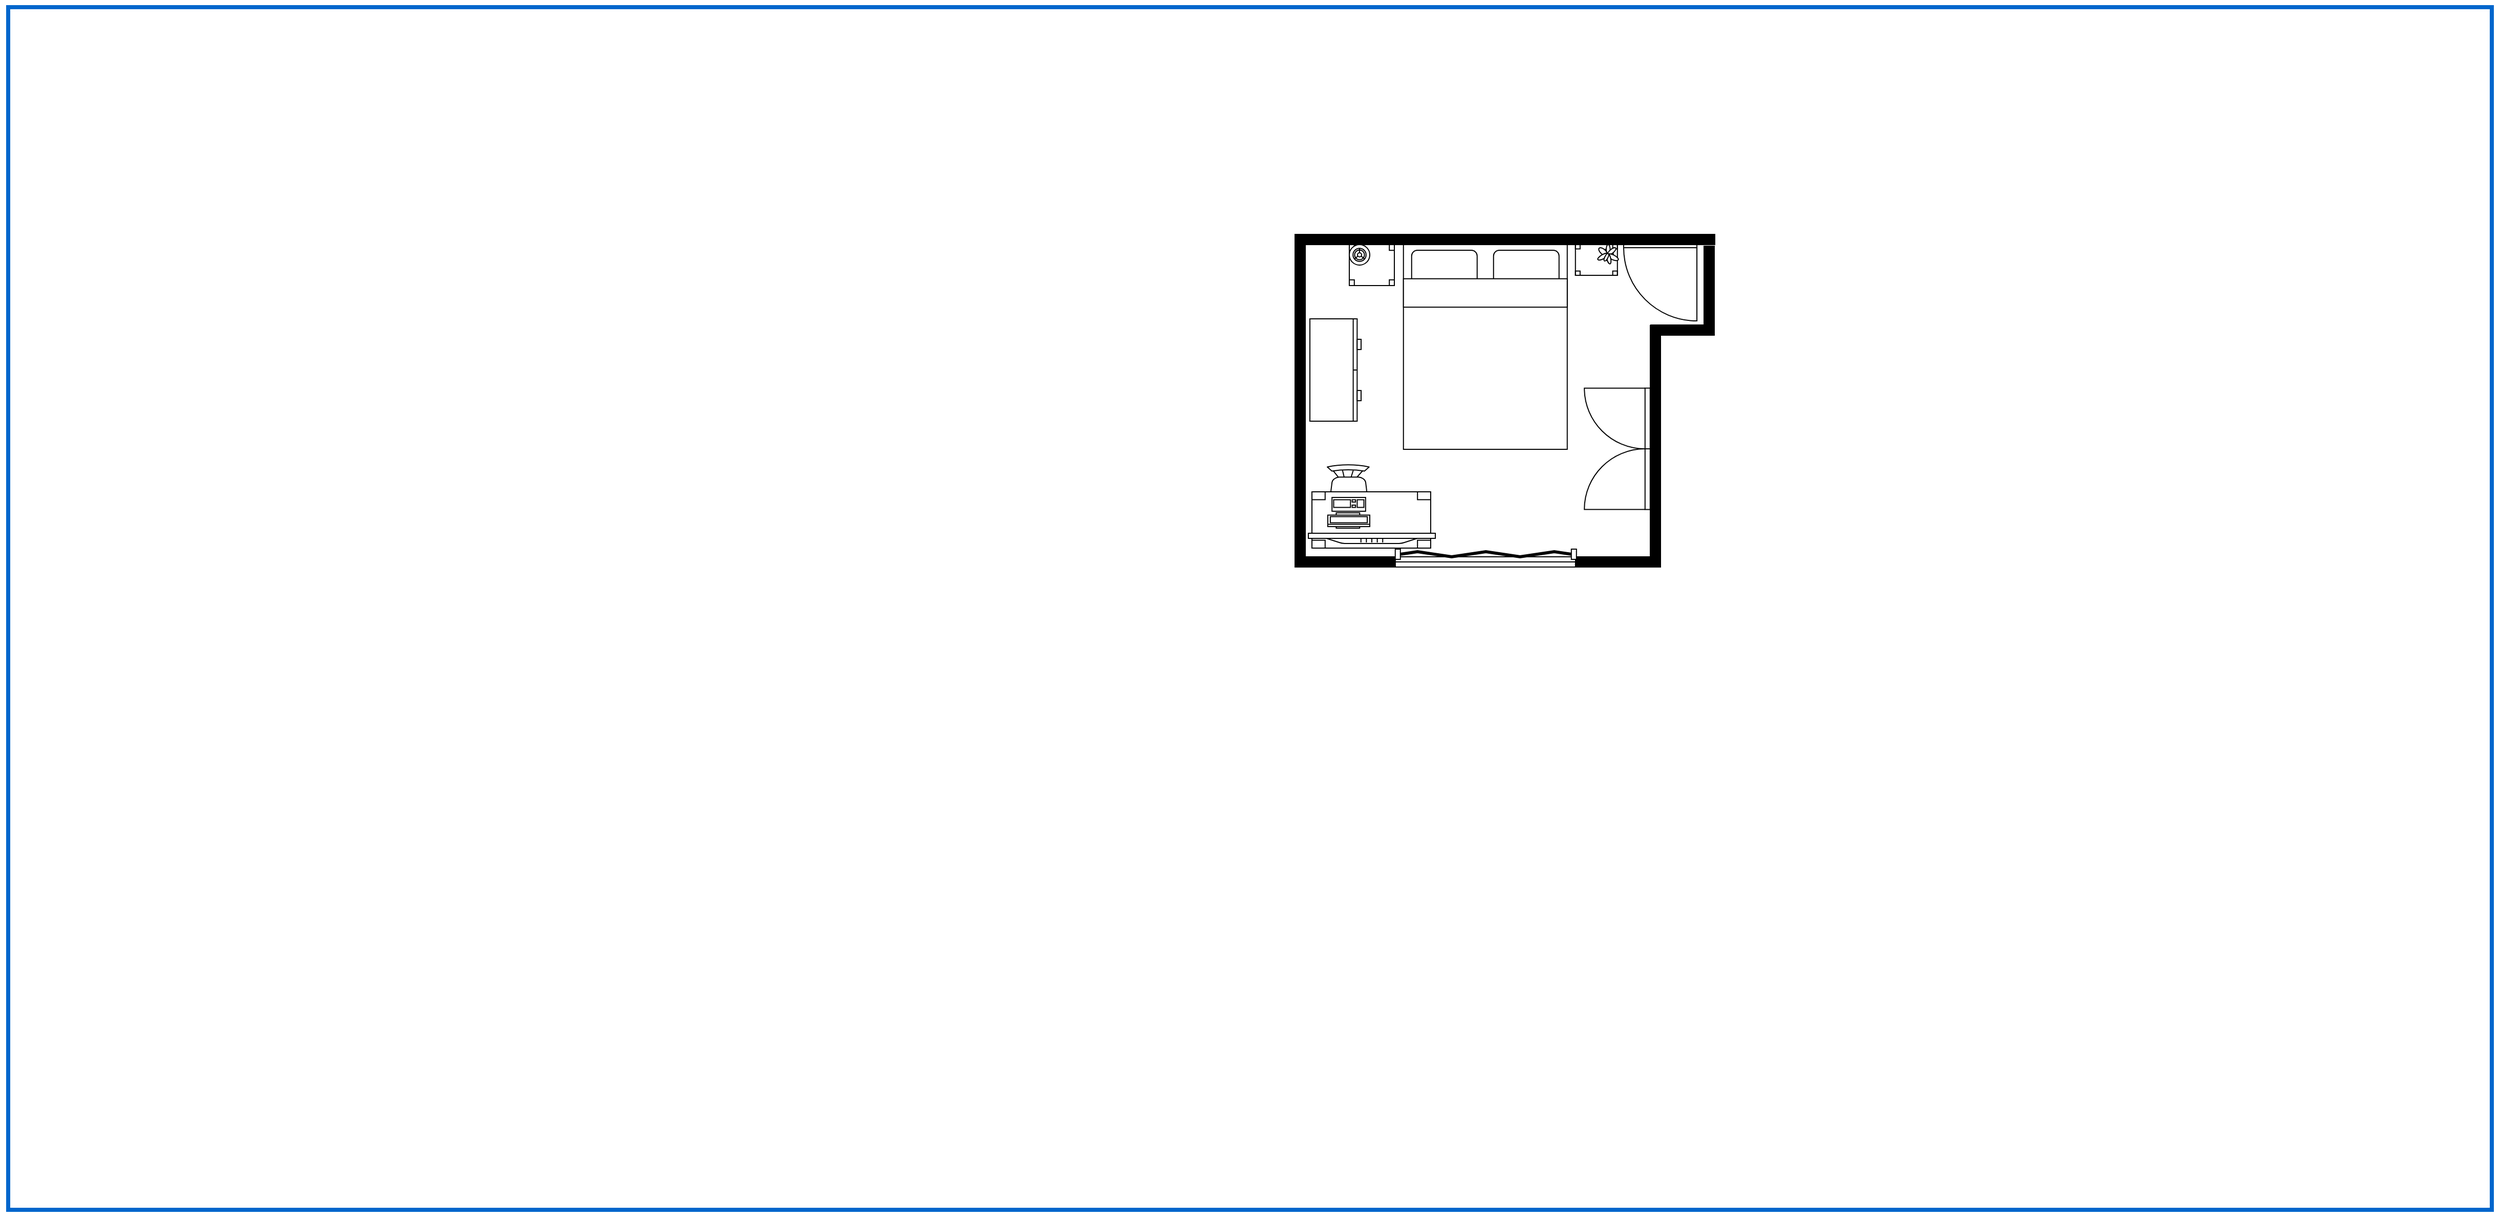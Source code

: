 <mxfile version="15.2.5" type="github">
  <diagram name="Page-1" id="4bd5d27a-524c-7e24-5d5f-89a86ee4fca1">
    <mxGraphModel dx="599" dy="335" grid="1" gridSize="10" guides="1" tooltips="1" connect="1" arrows="1" fold="1" page="1" pageScale="1" pageWidth="1100" pageHeight="850" background="none" math="0" shadow="0">
      <root>
        <mxCell id="0" />
        <mxCell id="1" parent="0" />
        <mxCell id="ZD0zLHsQKjvXVtaJzy_r-38" value="" style="verticalLabelPosition=bottom;html=1;verticalAlign=top;align=center;shape=mxgraph.floorplan.chair;strokeWidth=1;rotation=90;direction=north;" vertex="1" parent="1">
          <mxGeometry x="1695" y="710" width="52" height="41" as="geometry" />
        </mxCell>
        <mxCell id="4fd38086c27adbb9-1" value="" style="line;strokeWidth=4;html=1;perimeter=backbonePerimeter;points=[];outlineConnect=0;rounded=1;shadow=0;comic=0;fillColor=none;fontFamily=Verdana;fontSize=28;fontColor=#6881B3;align=center;strokeColor=#0066CC;" parent="1" vertex="1">
          <mxGeometry x="410" y="253" width="2430" height="10" as="geometry" />
        </mxCell>
        <mxCell id="4fd38086c27adbb9-3" value="" style="line;strokeWidth=4;direction=south;html=1;rounded=1;shadow=0;comic=0;labelBackgroundColor=#ffffff;fillColor=none;fontFamily=Verdana;fontSize=28;fontColor=#6881B3;strokeColor=#0066CC;" parent="1" vertex="1">
          <mxGeometry x="407" y="260" width="10" height="1171" as="geometry" />
        </mxCell>
        <mxCell id="4fd38086c27adbb9-4" value="" style="line;strokeWidth=4;direction=south;html=1;rounded=1;shadow=0;comic=0;labelBackgroundColor=#ffffff;fillColor=none;fontFamily=Verdana;fontSize=28;fontColor=#6881B3;strokeColor=#0066CC;" parent="1" vertex="1">
          <mxGeometry x="2833" y="260" width="10" height="1171" as="geometry" />
        </mxCell>
        <mxCell id="4fd38086c27adbb9-2" value="" style="line;strokeWidth=4;html=1;perimeter=backbonePerimeter;points=[];outlineConnect=0;rounded=1;shadow=0;comic=0;fillColor=none;fontFamily=Verdana;fontSize=28;fontColor=#6881B3;align=center;strokeColor=#0066CC;" parent="1" vertex="1">
          <mxGeometry x="410" y="1428" width="2430" height="10" as="geometry" />
        </mxCell>
        <mxCell id="ZD0zLHsQKjvXVtaJzy_r-16" value="" style="verticalLabelPosition=bottom;html=1;verticalAlign=top;align=center;strokeWidth=1;shape=mxgraph.floorplan.wall;fillColor=#000000;direction=south;rounded=0;shadow=0;comic=0;fontFamily=Verdana;fontSize=12;" vertex="1" parent="1">
          <mxGeometry x="1669" y="480" width="10" height="325" as="geometry" />
        </mxCell>
        <mxCell id="ZD0zLHsQKjvXVtaJzy_r-20" value="" style="verticalLabelPosition=bottom;html=1;verticalAlign=top;align=center;shape=mxgraph.floorplan.wallCorner;fillColor=#000000;direction=south;strokeWidth=1;rotation=90;" vertex="1" parent="1">
          <mxGeometry x="2004" y="504" width="87" height="62" as="geometry" />
        </mxCell>
        <mxCell id="ZD0zLHsQKjvXVtaJzy_r-21" value="" style="verticalLabelPosition=bottom;html=1;verticalAlign=top;align=center;shape=mxgraph.floorplan.doorRight;aspect=fixed;strokeWidth=1;" vertex="1" parent="1">
          <mxGeometry x="1990" y="488" width="71.53" height="76" as="geometry" />
        </mxCell>
        <mxCell id="ZD0zLHsQKjvXVtaJzy_r-22" value="" style="verticalLabelPosition=bottom;html=1;verticalAlign=top;align=center;shape=mxgraph.floorplan.wall;fillColor=#000000;strokeWidth=1;" vertex="1" parent="1">
          <mxGeometry x="1669" y="480" width="410" height="10" as="geometry" />
        </mxCell>
        <mxCell id="ZD0zLHsQKjvXVtaJzy_r-23" value="" style="verticalLabelPosition=bottom;html=1;verticalAlign=top;align=center;shape=mxgraph.floorplan.wall;fillColor=#000000;strokeWidth=1;" vertex="1" parent="1">
          <mxGeometry x="1942.88" y="795" width="83" height="10" as="geometry" />
        </mxCell>
        <mxCell id="ZD0zLHsQKjvXVtaJzy_r-24" value="" style="verticalLabelPosition=bottom;html=1;verticalAlign=top;align=center;strokeWidth=1;shape=mxgraph.floorplan.wall;fillColor=#000000;direction=south;rounded=0;shadow=0;comic=0;fontFamily=Verdana;fontSize=12;" vertex="1" parent="1">
          <mxGeometry x="2016" y="569" width="10" height="236" as="geometry" />
        </mxCell>
        <mxCell id="ZD0zLHsQKjvXVtaJzy_r-25" value="" style="verticalLabelPosition=bottom;html=1;verticalAlign=top;align=center;shape=mxgraph.floorplan.doorDouble;aspect=fixed;strokeWidth=1;rotation=90;" vertex="1" parent="1">
          <mxGeometry x="1925.09" y="658" width="118.59" height="63" as="geometry" />
        </mxCell>
        <mxCell id="ZD0zLHsQKjvXVtaJzy_r-28" value="" style="verticalLabelPosition=bottom;html=1;verticalAlign=top;align=center;shape=mxgraph.floorplan.window;strokeWidth=1;" vertex="1" parent="1">
          <mxGeometry x="1766.88" y="795" width="176" height="10" as="geometry" />
        </mxCell>
        <mxCell id="ZD0zLHsQKjvXVtaJzy_r-29" value="" style="verticalLabelPosition=bottom;html=1;verticalAlign=top;align=center;shape=mxgraph.floorplan.wall;fillColor=#000000;strokeWidth=1;" vertex="1" parent="1">
          <mxGeometry x="1680" y="795" width="86.88" height="10" as="geometry" />
        </mxCell>
        <mxCell id="ZD0zLHsQKjvXVtaJzy_r-30" value="" style="verticalLabelPosition=bottom;html=1;verticalAlign=top;align=center;shape=mxgraph.floorplan.bed_double;strokeWidth=1;" vertex="1" parent="1">
          <mxGeometry x="1774.88" y="490" width="160" height="200" as="geometry" />
        </mxCell>
        <mxCell id="ZD0zLHsQKjvXVtaJzy_r-32" value="" style="verticalLabelPosition=bottom;html=1;verticalAlign=top;align=center;shape=mxgraph.floorplan.table;strokeWidth=1;rotation=90;direction=north;" vertex="1" parent="1">
          <mxGeometry x="1716" y="701" width="55" height="116" as="geometry" />
        </mxCell>
        <mxCell id="ZD0zLHsQKjvXVtaJzy_r-35" value="" style="verticalLabelPosition=bottom;html=1;verticalAlign=top;align=center;shape=mxgraph.floorplan.table;strokeWidth=1;" vertex="1" parent="1">
          <mxGeometry x="1722" y="490" width="44" height="40" as="geometry" />
        </mxCell>
        <mxCell id="ZD0zLHsQKjvXVtaJzy_r-36" value="" style="verticalLabelPosition=bottom;html=1;verticalAlign=top;align=center;shape=mxgraph.floorplan.table;strokeWidth=1;" vertex="1" parent="1">
          <mxGeometry x="1942.88" y="490" width="41" height="30" as="geometry" />
        </mxCell>
        <mxCell id="ZD0zLHsQKjvXVtaJzy_r-34" value="" style="verticalLabelPosition=bottom;html=1;verticalAlign=top;align=center;shape=mxgraph.floorplan.plant;strokeWidth=1;rotation=-180;" vertex="1" parent="1">
          <mxGeometry x="1966.88" y="490" width="17" height="20" as="geometry" />
        </mxCell>
        <mxCell id="ZD0zLHsQKjvXVtaJzy_r-44" value="" style="verticalLabelPosition=bottom;html=1;verticalAlign=top;align=center;shape=mxgraph.floorplan.workstation;shadow=0;flipV=1;strokeWidth=1;direction=east;" vertex="1" parent="1">
          <mxGeometry x="1701" y="737" width="41" height="30" as="geometry" />
        </mxCell>
        <mxCell id="ZD0zLHsQKjvXVtaJzy_r-45" value="" style="verticalLabelPosition=bottom;html=1;verticalAlign=top;align=center;shape=mxgraph.floorplan.dresser;strokeWidth=1;rotation=-90;" vertex="1" parent="1">
          <mxGeometry x="1658.5" y="587.5" width="100" height="50" as="geometry" />
        </mxCell>
        <mxCell id="ZD0zLHsQKjvXVtaJzy_r-46" value="" style="verticalLabelPosition=bottom;html=1;verticalAlign=top;align=center;shape=mxgraph.floorplan.floor_lamp;strokeWidth=1;" vertex="1" parent="1">
          <mxGeometry x="1722" y="490" width="20" height="20" as="geometry" />
        </mxCell>
        <mxCell id="ZD0zLHsQKjvXVtaJzy_r-49" value="" style="verticalLabelPosition=bottom;html=1;verticalAlign=top;align=center;shape=mxgraph.floorplan.flat_tv;strokeWidth=1;rotation=-180;" vertex="1" parent="1">
          <mxGeometry x="1682" y="772" width="124" height="10" as="geometry" />
        </mxCell>
        <mxCell id="ZD0zLHsQKjvXVtaJzy_r-52" value="" style="verticalLabelPosition=bottom;html=1;verticalAlign=top;align=center;shape=mxgraph.floorplan.doorAccordion;dx=1;strokeWidth=1;" vertex="1" parent="1">
          <mxGeometry x="1766.88" y="790" width="177" height="5" as="geometry" />
        </mxCell>
      </root>
    </mxGraphModel>
  </diagram>
</mxfile>
